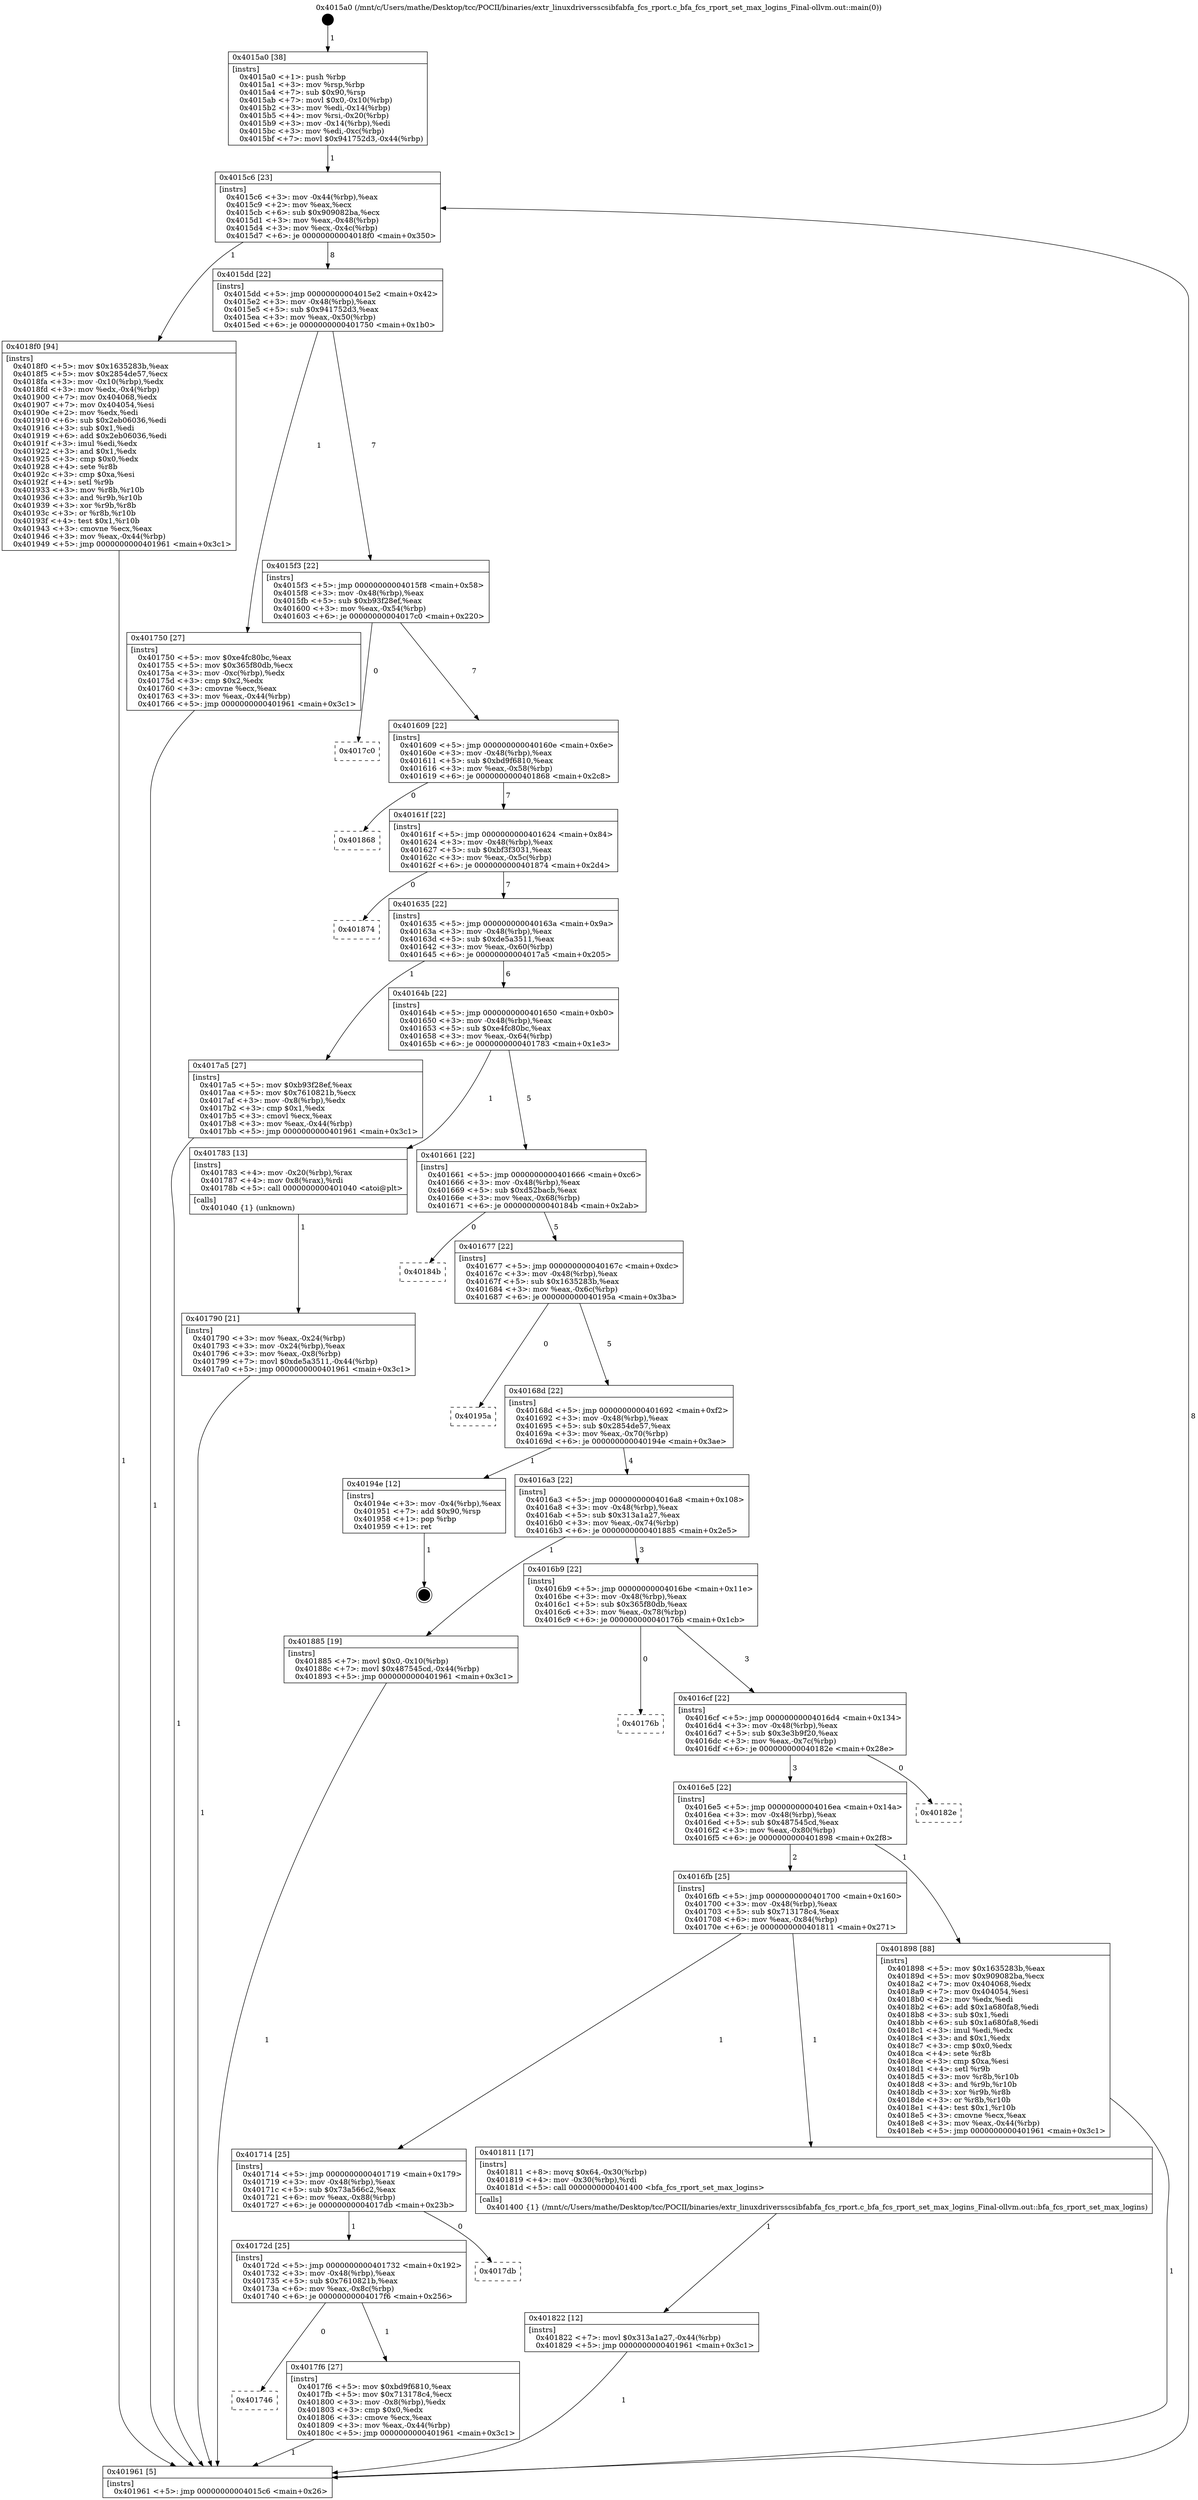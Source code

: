 digraph "0x4015a0" {
  label = "0x4015a0 (/mnt/c/Users/mathe/Desktop/tcc/POCII/binaries/extr_linuxdriversscsibfabfa_fcs_rport.c_bfa_fcs_rport_set_max_logins_Final-ollvm.out::main(0))"
  labelloc = "t"
  node[shape=record]

  Entry [label="",width=0.3,height=0.3,shape=circle,fillcolor=black,style=filled]
  "0x4015c6" [label="{
     0x4015c6 [23]\l
     | [instrs]\l
     &nbsp;&nbsp;0x4015c6 \<+3\>: mov -0x44(%rbp),%eax\l
     &nbsp;&nbsp;0x4015c9 \<+2\>: mov %eax,%ecx\l
     &nbsp;&nbsp;0x4015cb \<+6\>: sub $0x909082ba,%ecx\l
     &nbsp;&nbsp;0x4015d1 \<+3\>: mov %eax,-0x48(%rbp)\l
     &nbsp;&nbsp;0x4015d4 \<+3\>: mov %ecx,-0x4c(%rbp)\l
     &nbsp;&nbsp;0x4015d7 \<+6\>: je 00000000004018f0 \<main+0x350\>\l
  }"]
  "0x4018f0" [label="{
     0x4018f0 [94]\l
     | [instrs]\l
     &nbsp;&nbsp;0x4018f0 \<+5\>: mov $0x1635283b,%eax\l
     &nbsp;&nbsp;0x4018f5 \<+5\>: mov $0x2854de57,%ecx\l
     &nbsp;&nbsp;0x4018fa \<+3\>: mov -0x10(%rbp),%edx\l
     &nbsp;&nbsp;0x4018fd \<+3\>: mov %edx,-0x4(%rbp)\l
     &nbsp;&nbsp;0x401900 \<+7\>: mov 0x404068,%edx\l
     &nbsp;&nbsp;0x401907 \<+7\>: mov 0x404054,%esi\l
     &nbsp;&nbsp;0x40190e \<+2\>: mov %edx,%edi\l
     &nbsp;&nbsp;0x401910 \<+6\>: sub $0x2eb06036,%edi\l
     &nbsp;&nbsp;0x401916 \<+3\>: sub $0x1,%edi\l
     &nbsp;&nbsp;0x401919 \<+6\>: add $0x2eb06036,%edi\l
     &nbsp;&nbsp;0x40191f \<+3\>: imul %edi,%edx\l
     &nbsp;&nbsp;0x401922 \<+3\>: and $0x1,%edx\l
     &nbsp;&nbsp;0x401925 \<+3\>: cmp $0x0,%edx\l
     &nbsp;&nbsp;0x401928 \<+4\>: sete %r8b\l
     &nbsp;&nbsp;0x40192c \<+3\>: cmp $0xa,%esi\l
     &nbsp;&nbsp;0x40192f \<+4\>: setl %r9b\l
     &nbsp;&nbsp;0x401933 \<+3\>: mov %r8b,%r10b\l
     &nbsp;&nbsp;0x401936 \<+3\>: and %r9b,%r10b\l
     &nbsp;&nbsp;0x401939 \<+3\>: xor %r9b,%r8b\l
     &nbsp;&nbsp;0x40193c \<+3\>: or %r8b,%r10b\l
     &nbsp;&nbsp;0x40193f \<+4\>: test $0x1,%r10b\l
     &nbsp;&nbsp;0x401943 \<+3\>: cmovne %ecx,%eax\l
     &nbsp;&nbsp;0x401946 \<+3\>: mov %eax,-0x44(%rbp)\l
     &nbsp;&nbsp;0x401949 \<+5\>: jmp 0000000000401961 \<main+0x3c1\>\l
  }"]
  "0x4015dd" [label="{
     0x4015dd [22]\l
     | [instrs]\l
     &nbsp;&nbsp;0x4015dd \<+5\>: jmp 00000000004015e2 \<main+0x42\>\l
     &nbsp;&nbsp;0x4015e2 \<+3\>: mov -0x48(%rbp),%eax\l
     &nbsp;&nbsp;0x4015e5 \<+5\>: sub $0x941752d3,%eax\l
     &nbsp;&nbsp;0x4015ea \<+3\>: mov %eax,-0x50(%rbp)\l
     &nbsp;&nbsp;0x4015ed \<+6\>: je 0000000000401750 \<main+0x1b0\>\l
  }"]
  Exit [label="",width=0.3,height=0.3,shape=circle,fillcolor=black,style=filled,peripheries=2]
  "0x401750" [label="{
     0x401750 [27]\l
     | [instrs]\l
     &nbsp;&nbsp;0x401750 \<+5\>: mov $0xe4fc80bc,%eax\l
     &nbsp;&nbsp;0x401755 \<+5\>: mov $0x365f80db,%ecx\l
     &nbsp;&nbsp;0x40175a \<+3\>: mov -0xc(%rbp),%edx\l
     &nbsp;&nbsp;0x40175d \<+3\>: cmp $0x2,%edx\l
     &nbsp;&nbsp;0x401760 \<+3\>: cmovne %ecx,%eax\l
     &nbsp;&nbsp;0x401763 \<+3\>: mov %eax,-0x44(%rbp)\l
     &nbsp;&nbsp;0x401766 \<+5\>: jmp 0000000000401961 \<main+0x3c1\>\l
  }"]
  "0x4015f3" [label="{
     0x4015f3 [22]\l
     | [instrs]\l
     &nbsp;&nbsp;0x4015f3 \<+5\>: jmp 00000000004015f8 \<main+0x58\>\l
     &nbsp;&nbsp;0x4015f8 \<+3\>: mov -0x48(%rbp),%eax\l
     &nbsp;&nbsp;0x4015fb \<+5\>: sub $0xb93f28ef,%eax\l
     &nbsp;&nbsp;0x401600 \<+3\>: mov %eax,-0x54(%rbp)\l
     &nbsp;&nbsp;0x401603 \<+6\>: je 00000000004017c0 \<main+0x220\>\l
  }"]
  "0x401961" [label="{
     0x401961 [5]\l
     | [instrs]\l
     &nbsp;&nbsp;0x401961 \<+5\>: jmp 00000000004015c6 \<main+0x26\>\l
  }"]
  "0x4015a0" [label="{
     0x4015a0 [38]\l
     | [instrs]\l
     &nbsp;&nbsp;0x4015a0 \<+1\>: push %rbp\l
     &nbsp;&nbsp;0x4015a1 \<+3\>: mov %rsp,%rbp\l
     &nbsp;&nbsp;0x4015a4 \<+7\>: sub $0x90,%rsp\l
     &nbsp;&nbsp;0x4015ab \<+7\>: movl $0x0,-0x10(%rbp)\l
     &nbsp;&nbsp;0x4015b2 \<+3\>: mov %edi,-0x14(%rbp)\l
     &nbsp;&nbsp;0x4015b5 \<+4\>: mov %rsi,-0x20(%rbp)\l
     &nbsp;&nbsp;0x4015b9 \<+3\>: mov -0x14(%rbp),%edi\l
     &nbsp;&nbsp;0x4015bc \<+3\>: mov %edi,-0xc(%rbp)\l
     &nbsp;&nbsp;0x4015bf \<+7\>: movl $0x941752d3,-0x44(%rbp)\l
  }"]
  "0x401822" [label="{
     0x401822 [12]\l
     | [instrs]\l
     &nbsp;&nbsp;0x401822 \<+7\>: movl $0x313a1a27,-0x44(%rbp)\l
     &nbsp;&nbsp;0x401829 \<+5\>: jmp 0000000000401961 \<main+0x3c1\>\l
  }"]
  "0x4017c0" [label="{
     0x4017c0\l
  }", style=dashed]
  "0x401609" [label="{
     0x401609 [22]\l
     | [instrs]\l
     &nbsp;&nbsp;0x401609 \<+5\>: jmp 000000000040160e \<main+0x6e\>\l
     &nbsp;&nbsp;0x40160e \<+3\>: mov -0x48(%rbp),%eax\l
     &nbsp;&nbsp;0x401611 \<+5\>: sub $0xbd9f6810,%eax\l
     &nbsp;&nbsp;0x401616 \<+3\>: mov %eax,-0x58(%rbp)\l
     &nbsp;&nbsp;0x401619 \<+6\>: je 0000000000401868 \<main+0x2c8\>\l
  }"]
  "0x401746" [label="{
     0x401746\l
  }", style=dashed]
  "0x401868" [label="{
     0x401868\l
  }", style=dashed]
  "0x40161f" [label="{
     0x40161f [22]\l
     | [instrs]\l
     &nbsp;&nbsp;0x40161f \<+5\>: jmp 0000000000401624 \<main+0x84\>\l
     &nbsp;&nbsp;0x401624 \<+3\>: mov -0x48(%rbp),%eax\l
     &nbsp;&nbsp;0x401627 \<+5\>: sub $0xbf3f3031,%eax\l
     &nbsp;&nbsp;0x40162c \<+3\>: mov %eax,-0x5c(%rbp)\l
     &nbsp;&nbsp;0x40162f \<+6\>: je 0000000000401874 \<main+0x2d4\>\l
  }"]
  "0x4017f6" [label="{
     0x4017f6 [27]\l
     | [instrs]\l
     &nbsp;&nbsp;0x4017f6 \<+5\>: mov $0xbd9f6810,%eax\l
     &nbsp;&nbsp;0x4017fb \<+5\>: mov $0x713178c4,%ecx\l
     &nbsp;&nbsp;0x401800 \<+3\>: mov -0x8(%rbp),%edx\l
     &nbsp;&nbsp;0x401803 \<+3\>: cmp $0x0,%edx\l
     &nbsp;&nbsp;0x401806 \<+3\>: cmove %ecx,%eax\l
     &nbsp;&nbsp;0x401809 \<+3\>: mov %eax,-0x44(%rbp)\l
     &nbsp;&nbsp;0x40180c \<+5\>: jmp 0000000000401961 \<main+0x3c1\>\l
  }"]
  "0x401874" [label="{
     0x401874\l
  }", style=dashed]
  "0x401635" [label="{
     0x401635 [22]\l
     | [instrs]\l
     &nbsp;&nbsp;0x401635 \<+5\>: jmp 000000000040163a \<main+0x9a\>\l
     &nbsp;&nbsp;0x40163a \<+3\>: mov -0x48(%rbp),%eax\l
     &nbsp;&nbsp;0x40163d \<+5\>: sub $0xde5a3511,%eax\l
     &nbsp;&nbsp;0x401642 \<+3\>: mov %eax,-0x60(%rbp)\l
     &nbsp;&nbsp;0x401645 \<+6\>: je 00000000004017a5 \<main+0x205\>\l
  }"]
  "0x40172d" [label="{
     0x40172d [25]\l
     | [instrs]\l
     &nbsp;&nbsp;0x40172d \<+5\>: jmp 0000000000401732 \<main+0x192\>\l
     &nbsp;&nbsp;0x401732 \<+3\>: mov -0x48(%rbp),%eax\l
     &nbsp;&nbsp;0x401735 \<+5\>: sub $0x7610821b,%eax\l
     &nbsp;&nbsp;0x40173a \<+6\>: mov %eax,-0x8c(%rbp)\l
     &nbsp;&nbsp;0x401740 \<+6\>: je 00000000004017f6 \<main+0x256\>\l
  }"]
  "0x4017a5" [label="{
     0x4017a5 [27]\l
     | [instrs]\l
     &nbsp;&nbsp;0x4017a5 \<+5\>: mov $0xb93f28ef,%eax\l
     &nbsp;&nbsp;0x4017aa \<+5\>: mov $0x7610821b,%ecx\l
     &nbsp;&nbsp;0x4017af \<+3\>: mov -0x8(%rbp),%edx\l
     &nbsp;&nbsp;0x4017b2 \<+3\>: cmp $0x1,%edx\l
     &nbsp;&nbsp;0x4017b5 \<+3\>: cmovl %ecx,%eax\l
     &nbsp;&nbsp;0x4017b8 \<+3\>: mov %eax,-0x44(%rbp)\l
     &nbsp;&nbsp;0x4017bb \<+5\>: jmp 0000000000401961 \<main+0x3c1\>\l
  }"]
  "0x40164b" [label="{
     0x40164b [22]\l
     | [instrs]\l
     &nbsp;&nbsp;0x40164b \<+5\>: jmp 0000000000401650 \<main+0xb0\>\l
     &nbsp;&nbsp;0x401650 \<+3\>: mov -0x48(%rbp),%eax\l
     &nbsp;&nbsp;0x401653 \<+5\>: sub $0xe4fc80bc,%eax\l
     &nbsp;&nbsp;0x401658 \<+3\>: mov %eax,-0x64(%rbp)\l
     &nbsp;&nbsp;0x40165b \<+6\>: je 0000000000401783 \<main+0x1e3\>\l
  }"]
  "0x4017db" [label="{
     0x4017db\l
  }", style=dashed]
  "0x401783" [label="{
     0x401783 [13]\l
     | [instrs]\l
     &nbsp;&nbsp;0x401783 \<+4\>: mov -0x20(%rbp),%rax\l
     &nbsp;&nbsp;0x401787 \<+4\>: mov 0x8(%rax),%rdi\l
     &nbsp;&nbsp;0x40178b \<+5\>: call 0000000000401040 \<atoi@plt\>\l
     | [calls]\l
     &nbsp;&nbsp;0x401040 \{1\} (unknown)\l
  }"]
  "0x401661" [label="{
     0x401661 [22]\l
     | [instrs]\l
     &nbsp;&nbsp;0x401661 \<+5\>: jmp 0000000000401666 \<main+0xc6\>\l
     &nbsp;&nbsp;0x401666 \<+3\>: mov -0x48(%rbp),%eax\l
     &nbsp;&nbsp;0x401669 \<+5\>: sub $0xd52bacb,%eax\l
     &nbsp;&nbsp;0x40166e \<+3\>: mov %eax,-0x68(%rbp)\l
     &nbsp;&nbsp;0x401671 \<+6\>: je 000000000040184b \<main+0x2ab\>\l
  }"]
  "0x401790" [label="{
     0x401790 [21]\l
     | [instrs]\l
     &nbsp;&nbsp;0x401790 \<+3\>: mov %eax,-0x24(%rbp)\l
     &nbsp;&nbsp;0x401793 \<+3\>: mov -0x24(%rbp),%eax\l
     &nbsp;&nbsp;0x401796 \<+3\>: mov %eax,-0x8(%rbp)\l
     &nbsp;&nbsp;0x401799 \<+7\>: movl $0xde5a3511,-0x44(%rbp)\l
     &nbsp;&nbsp;0x4017a0 \<+5\>: jmp 0000000000401961 \<main+0x3c1\>\l
  }"]
  "0x401714" [label="{
     0x401714 [25]\l
     | [instrs]\l
     &nbsp;&nbsp;0x401714 \<+5\>: jmp 0000000000401719 \<main+0x179\>\l
     &nbsp;&nbsp;0x401719 \<+3\>: mov -0x48(%rbp),%eax\l
     &nbsp;&nbsp;0x40171c \<+5\>: sub $0x73a566c2,%eax\l
     &nbsp;&nbsp;0x401721 \<+6\>: mov %eax,-0x88(%rbp)\l
     &nbsp;&nbsp;0x401727 \<+6\>: je 00000000004017db \<main+0x23b\>\l
  }"]
  "0x40184b" [label="{
     0x40184b\l
  }", style=dashed]
  "0x401677" [label="{
     0x401677 [22]\l
     | [instrs]\l
     &nbsp;&nbsp;0x401677 \<+5\>: jmp 000000000040167c \<main+0xdc\>\l
     &nbsp;&nbsp;0x40167c \<+3\>: mov -0x48(%rbp),%eax\l
     &nbsp;&nbsp;0x40167f \<+5\>: sub $0x1635283b,%eax\l
     &nbsp;&nbsp;0x401684 \<+3\>: mov %eax,-0x6c(%rbp)\l
     &nbsp;&nbsp;0x401687 \<+6\>: je 000000000040195a \<main+0x3ba\>\l
  }"]
  "0x401811" [label="{
     0x401811 [17]\l
     | [instrs]\l
     &nbsp;&nbsp;0x401811 \<+8\>: movq $0x64,-0x30(%rbp)\l
     &nbsp;&nbsp;0x401819 \<+4\>: mov -0x30(%rbp),%rdi\l
     &nbsp;&nbsp;0x40181d \<+5\>: call 0000000000401400 \<bfa_fcs_rport_set_max_logins\>\l
     | [calls]\l
     &nbsp;&nbsp;0x401400 \{1\} (/mnt/c/Users/mathe/Desktop/tcc/POCII/binaries/extr_linuxdriversscsibfabfa_fcs_rport.c_bfa_fcs_rport_set_max_logins_Final-ollvm.out::bfa_fcs_rport_set_max_logins)\l
  }"]
  "0x40195a" [label="{
     0x40195a\l
  }", style=dashed]
  "0x40168d" [label="{
     0x40168d [22]\l
     | [instrs]\l
     &nbsp;&nbsp;0x40168d \<+5\>: jmp 0000000000401692 \<main+0xf2\>\l
     &nbsp;&nbsp;0x401692 \<+3\>: mov -0x48(%rbp),%eax\l
     &nbsp;&nbsp;0x401695 \<+5\>: sub $0x2854de57,%eax\l
     &nbsp;&nbsp;0x40169a \<+3\>: mov %eax,-0x70(%rbp)\l
     &nbsp;&nbsp;0x40169d \<+6\>: je 000000000040194e \<main+0x3ae\>\l
  }"]
  "0x4016fb" [label="{
     0x4016fb [25]\l
     | [instrs]\l
     &nbsp;&nbsp;0x4016fb \<+5\>: jmp 0000000000401700 \<main+0x160\>\l
     &nbsp;&nbsp;0x401700 \<+3\>: mov -0x48(%rbp),%eax\l
     &nbsp;&nbsp;0x401703 \<+5\>: sub $0x713178c4,%eax\l
     &nbsp;&nbsp;0x401708 \<+6\>: mov %eax,-0x84(%rbp)\l
     &nbsp;&nbsp;0x40170e \<+6\>: je 0000000000401811 \<main+0x271\>\l
  }"]
  "0x40194e" [label="{
     0x40194e [12]\l
     | [instrs]\l
     &nbsp;&nbsp;0x40194e \<+3\>: mov -0x4(%rbp),%eax\l
     &nbsp;&nbsp;0x401951 \<+7\>: add $0x90,%rsp\l
     &nbsp;&nbsp;0x401958 \<+1\>: pop %rbp\l
     &nbsp;&nbsp;0x401959 \<+1\>: ret\l
  }"]
  "0x4016a3" [label="{
     0x4016a3 [22]\l
     | [instrs]\l
     &nbsp;&nbsp;0x4016a3 \<+5\>: jmp 00000000004016a8 \<main+0x108\>\l
     &nbsp;&nbsp;0x4016a8 \<+3\>: mov -0x48(%rbp),%eax\l
     &nbsp;&nbsp;0x4016ab \<+5\>: sub $0x313a1a27,%eax\l
     &nbsp;&nbsp;0x4016b0 \<+3\>: mov %eax,-0x74(%rbp)\l
     &nbsp;&nbsp;0x4016b3 \<+6\>: je 0000000000401885 \<main+0x2e5\>\l
  }"]
  "0x401898" [label="{
     0x401898 [88]\l
     | [instrs]\l
     &nbsp;&nbsp;0x401898 \<+5\>: mov $0x1635283b,%eax\l
     &nbsp;&nbsp;0x40189d \<+5\>: mov $0x909082ba,%ecx\l
     &nbsp;&nbsp;0x4018a2 \<+7\>: mov 0x404068,%edx\l
     &nbsp;&nbsp;0x4018a9 \<+7\>: mov 0x404054,%esi\l
     &nbsp;&nbsp;0x4018b0 \<+2\>: mov %edx,%edi\l
     &nbsp;&nbsp;0x4018b2 \<+6\>: add $0x1a680fa8,%edi\l
     &nbsp;&nbsp;0x4018b8 \<+3\>: sub $0x1,%edi\l
     &nbsp;&nbsp;0x4018bb \<+6\>: sub $0x1a680fa8,%edi\l
     &nbsp;&nbsp;0x4018c1 \<+3\>: imul %edi,%edx\l
     &nbsp;&nbsp;0x4018c4 \<+3\>: and $0x1,%edx\l
     &nbsp;&nbsp;0x4018c7 \<+3\>: cmp $0x0,%edx\l
     &nbsp;&nbsp;0x4018ca \<+4\>: sete %r8b\l
     &nbsp;&nbsp;0x4018ce \<+3\>: cmp $0xa,%esi\l
     &nbsp;&nbsp;0x4018d1 \<+4\>: setl %r9b\l
     &nbsp;&nbsp;0x4018d5 \<+3\>: mov %r8b,%r10b\l
     &nbsp;&nbsp;0x4018d8 \<+3\>: and %r9b,%r10b\l
     &nbsp;&nbsp;0x4018db \<+3\>: xor %r9b,%r8b\l
     &nbsp;&nbsp;0x4018de \<+3\>: or %r8b,%r10b\l
     &nbsp;&nbsp;0x4018e1 \<+4\>: test $0x1,%r10b\l
     &nbsp;&nbsp;0x4018e5 \<+3\>: cmovne %ecx,%eax\l
     &nbsp;&nbsp;0x4018e8 \<+3\>: mov %eax,-0x44(%rbp)\l
     &nbsp;&nbsp;0x4018eb \<+5\>: jmp 0000000000401961 \<main+0x3c1\>\l
  }"]
  "0x401885" [label="{
     0x401885 [19]\l
     | [instrs]\l
     &nbsp;&nbsp;0x401885 \<+7\>: movl $0x0,-0x10(%rbp)\l
     &nbsp;&nbsp;0x40188c \<+7\>: movl $0x487545cd,-0x44(%rbp)\l
     &nbsp;&nbsp;0x401893 \<+5\>: jmp 0000000000401961 \<main+0x3c1\>\l
  }"]
  "0x4016b9" [label="{
     0x4016b9 [22]\l
     | [instrs]\l
     &nbsp;&nbsp;0x4016b9 \<+5\>: jmp 00000000004016be \<main+0x11e\>\l
     &nbsp;&nbsp;0x4016be \<+3\>: mov -0x48(%rbp),%eax\l
     &nbsp;&nbsp;0x4016c1 \<+5\>: sub $0x365f80db,%eax\l
     &nbsp;&nbsp;0x4016c6 \<+3\>: mov %eax,-0x78(%rbp)\l
     &nbsp;&nbsp;0x4016c9 \<+6\>: je 000000000040176b \<main+0x1cb\>\l
  }"]
  "0x4016e5" [label="{
     0x4016e5 [22]\l
     | [instrs]\l
     &nbsp;&nbsp;0x4016e5 \<+5\>: jmp 00000000004016ea \<main+0x14a\>\l
     &nbsp;&nbsp;0x4016ea \<+3\>: mov -0x48(%rbp),%eax\l
     &nbsp;&nbsp;0x4016ed \<+5\>: sub $0x487545cd,%eax\l
     &nbsp;&nbsp;0x4016f2 \<+3\>: mov %eax,-0x80(%rbp)\l
     &nbsp;&nbsp;0x4016f5 \<+6\>: je 0000000000401898 \<main+0x2f8\>\l
  }"]
  "0x40176b" [label="{
     0x40176b\l
  }", style=dashed]
  "0x4016cf" [label="{
     0x4016cf [22]\l
     | [instrs]\l
     &nbsp;&nbsp;0x4016cf \<+5\>: jmp 00000000004016d4 \<main+0x134\>\l
     &nbsp;&nbsp;0x4016d4 \<+3\>: mov -0x48(%rbp),%eax\l
     &nbsp;&nbsp;0x4016d7 \<+5\>: sub $0x3e3b9f20,%eax\l
     &nbsp;&nbsp;0x4016dc \<+3\>: mov %eax,-0x7c(%rbp)\l
     &nbsp;&nbsp;0x4016df \<+6\>: je 000000000040182e \<main+0x28e\>\l
  }"]
  "0x40182e" [label="{
     0x40182e\l
  }", style=dashed]
  Entry -> "0x4015a0" [label=" 1"]
  "0x4015c6" -> "0x4018f0" [label=" 1"]
  "0x4015c6" -> "0x4015dd" [label=" 8"]
  "0x40194e" -> Exit [label=" 1"]
  "0x4015dd" -> "0x401750" [label=" 1"]
  "0x4015dd" -> "0x4015f3" [label=" 7"]
  "0x401750" -> "0x401961" [label=" 1"]
  "0x4015a0" -> "0x4015c6" [label=" 1"]
  "0x401961" -> "0x4015c6" [label=" 8"]
  "0x4018f0" -> "0x401961" [label=" 1"]
  "0x4015f3" -> "0x4017c0" [label=" 0"]
  "0x4015f3" -> "0x401609" [label=" 7"]
  "0x401898" -> "0x401961" [label=" 1"]
  "0x401609" -> "0x401868" [label=" 0"]
  "0x401609" -> "0x40161f" [label=" 7"]
  "0x401885" -> "0x401961" [label=" 1"]
  "0x40161f" -> "0x401874" [label=" 0"]
  "0x40161f" -> "0x401635" [label=" 7"]
  "0x401822" -> "0x401961" [label=" 1"]
  "0x401635" -> "0x4017a5" [label=" 1"]
  "0x401635" -> "0x40164b" [label=" 6"]
  "0x4017f6" -> "0x401961" [label=" 1"]
  "0x40164b" -> "0x401783" [label=" 1"]
  "0x40164b" -> "0x401661" [label=" 5"]
  "0x401783" -> "0x401790" [label=" 1"]
  "0x401790" -> "0x401961" [label=" 1"]
  "0x4017a5" -> "0x401961" [label=" 1"]
  "0x40172d" -> "0x401746" [label=" 0"]
  "0x401661" -> "0x40184b" [label=" 0"]
  "0x401661" -> "0x401677" [label=" 5"]
  "0x401811" -> "0x401822" [label=" 1"]
  "0x401677" -> "0x40195a" [label=" 0"]
  "0x401677" -> "0x40168d" [label=" 5"]
  "0x401714" -> "0x40172d" [label=" 1"]
  "0x40168d" -> "0x40194e" [label=" 1"]
  "0x40168d" -> "0x4016a3" [label=" 4"]
  "0x40172d" -> "0x4017f6" [label=" 1"]
  "0x4016a3" -> "0x401885" [label=" 1"]
  "0x4016a3" -> "0x4016b9" [label=" 3"]
  "0x4016fb" -> "0x401714" [label=" 1"]
  "0x4016b9" -> "0x40176b" [label=" 0"]
  "0x4016b9" -> "0x4016cf" [label=" 3"]
  "0x401714" -> "0x4017db" [label=" 0"]
  "0x4016cf" -> "0x40182e" [label=" 0"]
  "0x4016cf" -> "0x4016e5" [label=" 3"]
  "0x4016fb" -> "0x401811" [label=" 1"]
  "0x4016e5" -> "0x401898" [label=" 1"]
  "0x4016e5" -> "0x4016fb" [label=" 2"]
}
